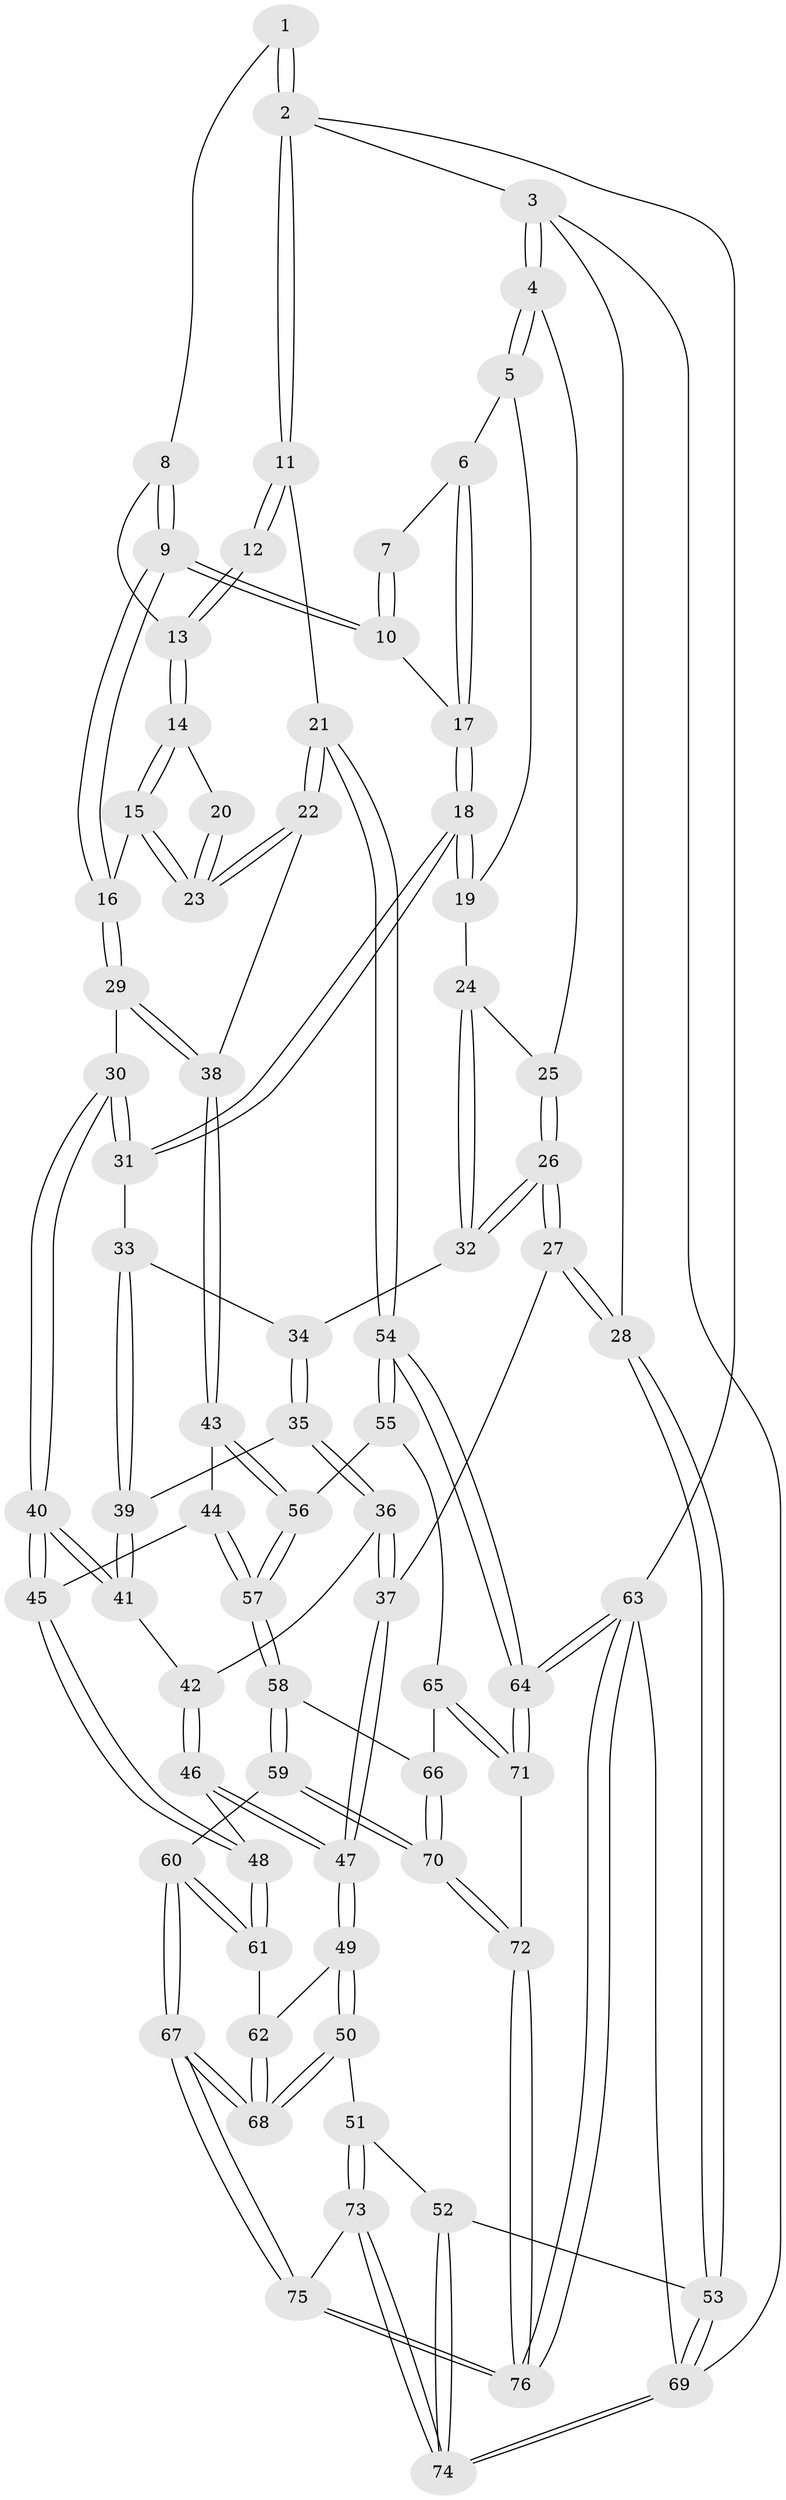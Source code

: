 // Generated by graph-tools (version 1.1) at 2025/11/02/27/25 16:11:56]
// undirected, 76 vertices, 187 edges
graph export_dot {
graph [start="1"]
  node [color=gray90,style=filled];
  1 [pos="+0.7564425606640145+0"];
  2 [pos="+1+0"];
  3 [pos="+0+0"];
  4 [pos="+0+0"];
  5 [pos="+0+0"];
  6 [pos="+0.16017242919490504+0"];
  7 [pos="+0.47900300967010523+0"];
  8 [pos="+0.7363436599179135+0"];
  9 [pos="+0.6293158454609062+0.20313440306267122"];
  10 [pos="+0.549221884447135+0.19728832049163816"];
  11 [pos="+1+0"];
  12 [pos="+1+0.1215893319915234"];
  13 [pos="+0.8542587524659893+0.08476442512040605"];
  14 [pos="+0.7293324058751169+0.25674520139670665"];
  15 [pos="+0.7140951921588778+0.26577443314892146"];
  16 [pos="+0.6978639592343879+0.2637584845252741"];
  17 [pos="+0.49153093869723935+0.20934563669116538"];
  18 [pos="+0.468962887710779+0.2279929813481261"];
  19 [pos="+0.3629003494104217+0.2508460252800835"];
  20 [pos="+1+0.15467099829372227"];
  21 [pos="+1+0.5162667185268494"];
  22 [pos="+0.8971860614669109+0.41549909736491475"];
  23 [pos="+0.8909677803212084+0.405995777220906"];
  24 [pos="+0.3029878066770145+0.28383868906562704"];
  25 [pos="+0.09817008347707915+0.1473225723606769"];
  26 [pos="+0.14344550808059184+0.4281254852905144"];
  27 [pos="+0.10722849187193566+0.49150496956856415"];
  28 [pos="+0+0.5981804123730772"];
  29 [pos="+0.6533242823511719+0.4170259917955258"];
  30 [pos="+0.5588925093849525+0.4923558853260303"];
  31 [pos="+0.4597131648260932+0.3841777524909991"];
  32 [pos="+0.2835754416333064+0.32462408866689085"];
  33 [pos="+0.4442384797753553+0.39933334353128014"];
  34 [pos="+0.3103362440204742+0.37026402335889685"];
  35 [pos="+0.34323099465364487+0.4318468677005206"];
  36 [pos="+0.29679576808478886+0.5031057871877885"];
  37 [pos="+0.1362378625626533+0.5008829437763278"];
  38 [pos="+0.774861273311684+0.5896331055232552"];
  39 [pos="+0.4057123276707982+0.44011967987852524"];
  40 [pos="+0.5375707474134626+0.5561871151520013"];
  41 [pos="+0.4181336107397063+0.5123586212469078"];
  42 [pos="+0.3537712028240323+0.5529920925884538"];
  43 [pos="+0.7739594489818508+0.5983939704895477"];
  44 [pos="+0.5822023770531711+0.6331137071630957"];
  45 [pos="+0.5476813162920643+0.6107507667406524"];
  46 [pos="+0.35153646867221805+0.6644947295846022"];
  47 [pos="+0.3304995375097823+0.6782440146603999"];
  48 [pos="+0.44765744969637744+0.6698109618143424"];
  49 [pos="+0.2770225058841876+0.7643068182390512"];
  50 [pos="+0.19735198970305987+0.7922823713949179"];
  51 [pos="+0.14711981869092933+0.8060690044382157"];
  52 [pos="+0.053880961430240674+0.7726260997542647"];
  53 [pos="+0+0.6518799091662615"];
  54 [pos="+1+0.657698258189426"];
  55 [pos="+0.8538321050648998+0.7060082325203781"];
  56 [pos="+0.795794519596397+0.6314280314630756"];
  57 [pos="+0.6121616184711209+0.7717152484720338"];
  58 [pos="+0.6174653095547602+0.8199509510021388"];
  59 [pos="+0.5946556970342314+0.8385948077433529"];
  60 [pos="+0.5390890961044307+0.8673141909423214"];
  61 [pos="+0.475252195487943+0.8039855909278738"];
  62 [pos="+0.33021434267620686+0.8054113630523483"];
  63 [pos="+1+1"];
  64 [pos="+1+1"];
  65 [pos="+0.7979572333664839+0.825391840179967"];
  66 [pos="+0.6920421921192057+0.8270587149644575"];
  67 [pos="+0.44396094916626944+1"];
  68 [pos="+0.4394908369070759+1"];
  69 [pos="+0+1"];
  70 [pos="+0.685946983251609+1"];
  71 [pos="+0.798309703915794+0.8262628501847111"];
  72 [pos="+0.7623397800168805+1"];
  73 [pos="+0.3061506658808479+1"];
  74 [pos="+0.048420698483965456+1"];
  75 [pos="+0.42246580827754904+1"];
  76 [pos="+0.7640546821726101+1"];
  1 -- 2;
  1 -- 2;
  1 -- 8;
  2 -- 3;
  2 -- 11;
  2 -- 11;
  2 -- 63;
  3 -- 4;
  3 -- 4;
  3 -- 28;
  3 -- 69;
  4 -- 5;
  4 -- 5;
  4 -- 25;
  5 -- 6;
  5 -- 19;
  6 -- 7;
  6 -- 17;
  6 -- 17;
  7 -- 10;
  7 -- 10;
  8 -- 9;
  8 -- 9;
  8 -- 13;
  9 -- 10;
  9 -- 10;
  9 -- 16;
  9 -- 16;
  10 -- 17;
  11 -- 12;
  11 -- 12;
  11 -- 21;
  12 -- 13;
  12 -- 13;
  13 -- 14;
  13 -- 14;
  14 -- 15;
  14 -- 15;
  14 -- 20;
  15 -- 16;
  15 -- 23;
  15 -- 23;
  16 -- 29;
  16 -- 29;
  17 -- 18;
  17 -- 18;
  18 -- 19;
  18 -- 19;
  18 -- 31;
  18 -- 31;
  19 -- 24;
  20 -- 23;
  20 -- 23;
  21 -- 22;
  21 -- 22;
  21 -- 54;
  21 -- 54;
  22 -- 23;
  22 -- 23;
  22 -- 38;
  24 -- 25;
  24 -- 32;
  24 -- 32;
  25 -- 26;
  25 -- 26;
  26 -- 27;
  26 -- 27;
  26 -- 32;
  26 -- 32;
  27 -- 28;
  27 -- 28;
  27 -- 37;
  28 -- 53;
  28 -- 53;
  29 -- 30;
  29 -- 38;
  29 -- 38;
  30 -- 31;
  30 -- 31;
  30 -- 40;
  30 -- 40;
  31 -- 33;
  32 -- 34;
  33 -- 34;
  33 -- 39;
  33 -- 39;
  34 -- 35;
  34 -- 35;
  35 -- 36;
  35 -- 36;
  35 -- 39;
  36 -- 37;
  36 -- 37;
  36 -- 42;
  37 -- 47;
  37 -- 47;
  38 -- 43;
  38 -- 43;
  39 -- 41;
  39 -- 41;
  40 -- 41;
  40 -- 41;
  40 -- 45;
  40 -- 45;
  41 -- 42;
  42 -- 46;
  42 -- 46;
  43 -- 44;
  43 -- 56;
  43 -- 56;
  44 -- 45;
  44 -- 57;
  44 -- 57;
  45 -- 48;
  45 -- 48;
  46 -- 47;
  46 -- 47;
  46 -- 48;
  47 -- 49;
  47 -- 49;
  48 -- 61;
  48 -- 61;
  49 -- 50;
  49 -- 50;
  49 -- 62;
  50 -- 51;
  50 -- 68;
  50 -- 68;
  51 -- 52;
  51 -- 73;
  51 -- 73;
  52 -- 53;
  52 -- 74;
  52 -- 74;
  53 -- 69;
  53 -- 69;
  54 -- 55;
  54 -- 55;
  54 -- 64;
  54 -- 64;
  55 -- 56;
  55 -- 65;
  56 -- 57;
  56 -- 57;
  57 -- 58;
  57 -- 58;
  58 -- 59;
  58 -- 59;
  58 -- 66;
  59 -- 60;
  59 -- 70;
  59 -- 70;
  60 -- 61;
  60 -- 61;
  60 -- 67;
  60 -- 67;
  61 -- 62;
  62 -- 68;
  62 -- 68;
  63 -- 64;
  63 -- 64;
  63 -- 76;
  63 -- 76;
  63 -- 69;
  64 -- 71;
  64 -- 71;
  65 -- 66;
  65 -- 71;
  65 -- 71;
  66 -- 70;
  66 -- 70;
  67 -- 68;
  67 -- 68;
  67 -- 75;
  67 -- 75;
  69 -- 74;
  69 -- 74;
  70 -- 72;
  70 -- 72;
  71 -- 72;
  72 -- 76;
  72 -- 76;
  73 -- 74;
  73 -- 74;
  73 -- 75;
  75 -- 76;
  75 -- 76;
}
